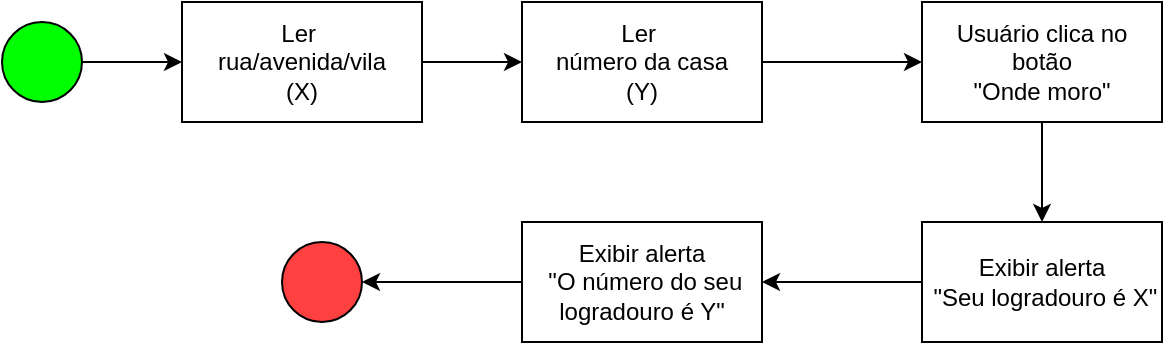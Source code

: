 <mxfile version="23.1.5" type="onedrive">
  <diagram name="Página-1" id="a4AN2kUWQUQvklgm1xKS">
    <mxGraphModel grid="1" page="1" gridSize="10" guides="1" tooltips="1" connect="1" arrows="1" fold="1" pageScale="1" pageWidth="827" pageHeight="1169" math="0" shadow="0">
      <root>
        <mxCell id="0" />
        <mxCell id="1" parent="0" />
        <mxCell id="JipHVbZSNQpQe3CONmD4-4" style="edgeStyle=orthogonalEdgeStyle;rounded=0;orthogonalLoop=1;jettySize=auto;html=1;entryX=0;entryY=0.5;entryDx=0;entryDy=0;" edge="1" parent="1" source="JipHVbZSNQpQe3CONmD4-1" target="JipHVbZSNQpQe3CONmD4-3">
          <mxGeometry relative="1" as="geometry" />
        </mxCell>
        <mxCell id="JipHVbZSNQpQe3CONmD4-1" value="" style="ellipse;whiteSpace=wrap;html=1;aspect=fixed;fillColor=#00FF00;" vertex="1" parent="1">
          <mxGeometry x="80" y="80" width="40" height="40" as="geometry" />
        </mxCell>
        <mxCell id="JipHVbZSNQpQe3CONmD4-2" value="" style="ellipse;whiteSpace=wrap;html=1;aspect=fixed;fillColor=#FF4040;" vertex="1" parent="1">
          <mxGeometry x="220" y="190" width="40" height="40" as="geometry" />
        </mxCell>
        <mxCell id="JipHVbZSNQpQe3CONmD4-6" value="" style="edgeStyle=orthogonalEdgeStyle;rounded=0;orthogonalLoop=1;jettySize=auto;html=1;" edge="1" parent="1" source="JipHVbZSNQpQe3CONmD4-3" target="JipHVbZSNQpQe3CONmD4-5">
          <mxGeometry relative="1" as="geometry" />
        </mxCell>
        <mxCell id="JipHVbZSNQpQe3CONmD4-3" value="Ler&amp;nbsp;&lt;br&gt;rua/avenida/vila&lt;br&gt;(X)" style="rounded=0;whiteSpace=wrap;html=1;" vertex="1" parent="1">
          <mxGeometry x="170" y="70" width="120" height="60" as="geometry" />
        </mxCell>
        <mxCell id="JipHVbZSNQpQe3CONmD4-9" value="" style="edgeStyle=orthogonalEdgeStyle;rounded=0;orthogonalLoop=1;jettySize=auto;html=1;" edge="1" parent="1" source="JipHVbZSNQpQe3CONmD4-5" target="JipHVbZSNQpQe3CONmD4-8">
          <mxGeometry relative="1" as="geometry" />
        </mxCell>
        <mxCell id="JipHVbZSNQpQe3CONmD4-5" value="Ler&amp;nbsp;&lt;br&gt;número da casa&lt;br&gt;(Y)" style="rounded=0;whiteSpace=wrap;html=1;" vertex="1" parent="1">
          <mxGeometry x="340" y="70" width="120" height="60" as="geometry" />
        </mxCell>
        <mxCell id="JipHVbZSNQpQe3CONmD4-11" value="" style="edgeStyle=orthogonalEdgeStyle;rounded=0;orthogonalLoop=1;jettySize=auto;html=1;" edge="1" parent="1" source="JipHVbZSNQpQe3CONmD4-8" target="JipHVbZSNQpQe3CONmD4-10">
          <mxGeometry relative="1" as="geometry" />
        </mxCell>
        <mxCell id="JipHVbZSNQpQe3CONmD4-8" value="Usuário clica no botão &lt;br&gt;&quot;Onde moro&quot;" style="whiteSpace=wrap;html=1;rounded=0;" vertex="1" parent="1">
          <mxGeometry x="540" y="70" width="120" height="60" as="geometry" />
        </mxCell>
        <mxCell id="JipHVbZSNQpQe3CONmD4-13" value="" style="edgeStyle=orthogonalEdgeStyle;rounded=0;orthogonalLoop=1;jettySize=auto;html=1;" edge="1" parent="1" source="JipHVbZSNQpQe3CONmD4-10" target="JipHVbZSNQpQe3CONmD4-12">
          <mxGeometry relative="1" as="geometry" />
        </mxCell>
        <mxCell id="JipHVbZSNQpQe3CONmD4-10" value="Exibir alerta&lt;br&gt;&amp;nbsp;&quot;Seu logradouro é X&quot;" style="whiteSpace=wrap;html=1;rounded=0;" vertex="1" parent="1">
          <mxGeometry x="540" y="180" width="120" height="60" as="geometry" />
        </mxCell>
        <mxCell id="JipHVbZSNQpQe3CONmD4-14" style="edgeStyle=orthogonalEdgeStyle;rounded=0;orthogonalLoop=1;jettySize=auto;html=1;entryX=1;entryY=0.5;entryDx=0;entryDy=0;" edge="1" parent="1" source="JipHVbZSNQpQe3CONmD4-12" target="JipHVbZSNQpQe3CONmD4-2">
          <mxGeometry relative="1" as="geometry" />
        </mxCell>
        <mxCell id="JipHVbZSNQpQe3CONmD4-12" value="Exibir alerta&lt;br&gt;&amp;nbsp;&quot;O número do seu logradouro é Y&quot;" style="whiteSpace=wrap;html=1;rounded=0;" vertex="1" parent="1">
          <mxGeometry x="340" y="180" width="120" height="60" as="geometry" />
        </mxCell>
      </root>
    </mxGraphModel>
  </diagram>
</mxfile>
